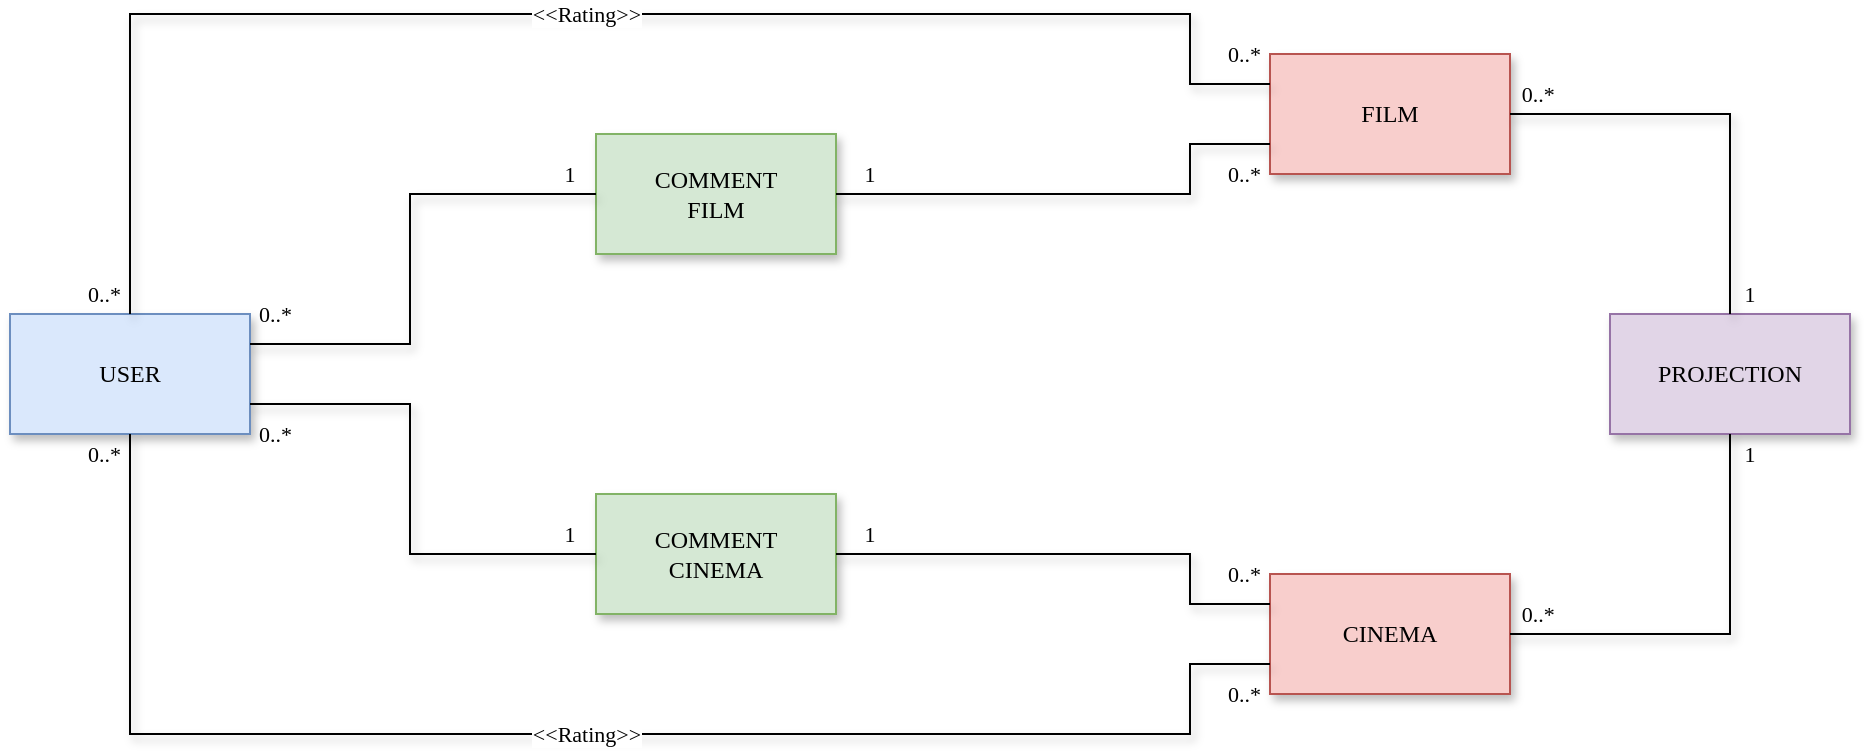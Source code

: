 <mxfile version="12.1.0" type="device" pages="1"><diagram id="608Ov2lQmwU3dZZU8B9C" name="Page-1"><mxGraphModel dx="843" dy="628" grid="1" gridSize="10" guides="1" tooltips="1" connect="1" arrows="1" fold="1" page="0" pageScale="1" pageWidth="827" pageHeight="1169" math="0" shadow="0"><root><mxCell id="0"/><mxCell id="1" parent="0"/><mxCell id="YYY8n4BoUC_cuCKxSQZY-1" value="USER" style="rounded=0;whiteSpace=wrap;html=1;fontFamily=Verdana;shadow=1;fillColor=#dae8fc;strokeColor=#6c8ebf;" parent="1" vertex="1"><mxGeometry y="270" width="120" height="60" as="geometry"/></mxCell><mxCell id="YYY8n4BoUC_cuCKxSQZY-2" value="FILM" style="rounded=0;whiteSpace=wrap;html=1;fontFamily=Verdana;shadow=1;fillColor=#f8cecc;strokeColor=#b85450;" parent="1" vertex="1"><mxGeometry x="630" y="140" width="120" height="60" as="geometry"/></mxCell><mxCell id="YYY8n4BoUC_cuCKxSQZY-3" value="CINEMA" style="rounded=0;whiteSpace=wrap;html=1;fontFamily=Verdana;shadow=1;fillColor=#f8cecc;strokeColor=#b85450;" parent="1" vertex="1"><mxGeometry x="630" y="400" width="120" height="60" as="geometry"/></mxCell><mxCell id="YYY8n4BoUC_cuCKxSQZY-6" value="COMMENT&lt;br&gt;FILM" style="rounded=0;whiteSpace=wrap;html=1;fontFamily=Verdana;shadow=1;fillColor=#d5e8d4;strokeColor=#82b366;" parent="1" vertex="1"><mxGeometry x="293" y="180" width="120" height="60" as="geometry"/></mxCell><mxCell id="YYY8n4BoUC_cuCKxSQZY-7" value="COMMENT&lt;br&gt;CINEMA" style="rounded=0;whiteSpace=wrap;html=1;fontFamily=Verdana;shadow=1;fillColor=#d5e8d4;strokeColor=#82b366;" parent="1" vertex="1"><mxGeometry x="293" y="360" width="120" height="60" as="geometry"/></mxCell><mxCell id="YYY8n4BoUC_cuCKxSQZY-14" value="" style="endArrow=none;html=1;entryX=1;entryY=0.75;entryDx=0;entryDy=0;exitX=0;exitY=0.5;exitDx=0;exitDy=0;fontFamily=Verdana;shadow=1;rounded=0;" parent="1" source="YYY8n4BoUC_cuCKxSQZY-7" target="YYY8n4BoUC_cuCKxSQZY-1" edge="1"><mxGeometry width="50" height="50" relative="1" as="geometry"><mxPoint x="200" y="360" as="sourcePoint"/><mxPoint x="60" y="730" as="targetPoint"/><Array as="points"><mxPoint x="200" y="390"/><mxPoint x="200" y="315"/></Array></mxGeometry></mxCell><mxCell id="YYY8n4BoUC_cuCKxSQZY-15" value="" style="endArrow=none;html=1;entryX=1;entryY=0.25;entryDx=0;entryDy=0;exitX=0;exitY=0.5;exitDx=0;exitDy=0;fontFamily=Verdana;shadow=1;rounded=0;" parent="1" source="YYY8n4BoUC_cuCKxSQZY-6" target="YYY8n4BoUC_cuCKxSQZY-1" edge="1"><mxGeometry width="50" height="50" relative="1" as="geometry"><mxPoint x="200" y="240" as="sourcePoint"/><mxPoint x="60" y="730" as="targetPoint"/><Array as="points"><mxPoint x="200" y="210"/><mxPoint x="200" y="285"/></Array></mxGeometry></mxCell><mxCell id="YYY8n4BoUC_cuCKxSQZY-19" value="&amp;lt;&amp;lt;Rating&amp;gt;&amp;gt;" style="endArrow=none;html=1;entryX=0.75;entryY=0;entryDx=0;entryDy=0;exitX=0;exitY=0.75;exitDx=0;exitDy=0;fontFamily=Verdana;shadow=1;rounded=0;" parent="1" source="YYY8n4BoUC_cuCKxSQZY-3" target="YYY8n4BoUC_cuCKxSQZY-37" edge="1"><mxGeometry width="50" height="50" relative="1" as="geometry"><mxPoint x="30" y="580" as="sourcePoint"/><mxPoint x="240" y="480" as="targetPoint"/><Array as="points"><mxPoint x="590" y="445"/><mxPoint x="590" y="480"/><mxPoint x="60" y="480"/></Array></mxGeometry></mxCell><mxCell id="YYY8n4BoUC_cuCKxSQZY-24" value="" style="endArrow=none;html=1;entryX=1;entryY=0.5;entryDx=0;entryDy=0;exitX=0;exitY=0.25;exitDx=0;exitDy=0;fontFamily=Verdana;shadow=1;rounded=0;" parent="1" source="YYY8n4BoUC_cuCKxSQZY-3" target="YYY8n4BoUC_cuCKxSQZY-7" edge="1"><mxGeometry width="50" height="50" relative="1" as="geometry"><mxPoint x="480" y="400" as="sourcePoint"/><mxPoint x="550" y="390" as="targetPoint"/><Array as="points"><mxPoint x="590" y="415"/><mxPoint x="590" y="390"/></Array></mxGeometry></mxCell><mxCell id="YYY8n4BoUC_cuCKxSQZY-25" value="" style="endArrow=none;html=1;exitX=0;exitY=0.75;exitDx=0;exitDy=0;fontFamily=Verdana;shadow=1;rounded=0;entryX=1;entryY=0.5;entryDx=0;entryDy=0;" parent="1" source="YYY8n4BoUC_cuCKxSQZY-2" target="YYY8n4BoUC_cuCKxSQZY-6" edge="1"><mxGeometry width="50" height="50" relative="1" as="geometry"><mxPoint x="10" y="580" as="sourcePoint"/><mxPoint x="490" y="220" as="targetPoint"/><Array as="points"><mxPoint x="590" y="185"/><mxPoint x="590" y="210"/></Array></mxGeometry></mxCell><mxCell id="YYY8n4BoUC_cuCKxSQZY-27" value="&amp;lt;&amp;lt;Rating&amp;gt;&amp;gt;" style="endArrow=none;html=1;entryX=0.75;entryY=1;entryDx=0;entryDy=0;exitX=0;exitY=0.25;exitDx=0;exitDy=0;fontFamily=Verdana;shadow=1;rounded=0;" parent="1" source="YYY8n4BoUC_cuCKxSQZY-2" target="YYY8n4BoUC_cuCKxSQZY-44" edge="1"><mxGeometry width="50" height="50" relative="1" as="geometry"><mxPoint x="10" y="580" as="sourcePoint"/><mxPoint x="240" y="120" as="targetPoint"/><Array as="points"><mxPoint x="590" y="155"/><mxPoint x="590" y="120"/><mxPoint x="60" y="120"/></Array></mxGeometry></mxCell><mxCell id="YYY8n4BoUC_cuCKxSQZY-28" value="PROJECTION" style="rounded=0;whiteSpace=wrap;html=1;fontFamily=Verdana;shadow=1;fillColor=#e1d5e7;strokeColor=#9673a6;" parent="1" vertex="1"><mxGeometry x="800" y="270" width="120" height="60" as="geometry"/></mxCell><mxCell id="YYY8n4BoUC_cuCKxSQZY-32" value="" style="endArrow=none;html=1;entryX=1;entryY=0.5;entryDx=0;entryDy=0;exitX=0.25;exitY=0;exitDx=0;exitDy=0;fontFamily=Verdana;shadow=1;rounded=0;" parent="1" source="YYY8n4BoUC_cuCKxSQZY-79" target="YYY8n4BoUC_cuCKxSQZY-3" edge="1"><mxGeometry width="50" height="50" relative="1" as="geometry"><mxPoint x="820" y="430" as="sourcePoint"/><mxPoint x="50" y="530" as="targetPoint"/><Array as="points"><mxPoint x="860" y="430"/></Array></mxGeometry></mxCell><mxCell id="YYY8n4BoUC_cuCKxSQZY-35" value="" style="endArrow=none;html=1;entryX=1;entryY=0.5;entryDx=0;entryDy=0;exitX=0.25;exitY=1;exitDx=0;exitDy=0;fontFamily=Verdana;shadow=1;rounded=0;" parent="1" source="YYY8n4BoUC_cuCKxSQZY-74" target="YYY8n4BoUC_cuCKxSQZY-2" edge="1"><mxGeometry width="50" height="50" relative="1" as="geometry"><mxPoint x="820" y="170" as="sourcePoint"/><mxPoint x="760" y="440" as="targetPoint"/><Array as="points"><mxPoint x="860" y="170"/></Array></mxGeometry></mxCell><mxCell id="YYY8n4BoUC_cuCKxSQZY-37" value="0..*&amp;nbsp;&amp;nbsp;" style="text;html=1;strokeColor=none;fillColor=none;align=center;verticalAlign=middle;whiteSpace=wrap;rounded=0;shadow=1;fontFamily=Verdana;fontSize=11;" parent="1" vertex="1"><mxGeometry x="30" y="330" width="40" height="20" as="geometry"/></mxCell><mxCell id="YYY8n4BoUC_cuCKxSQZY-44" value="0..*&amp;nbsp;&amp;nbsp;" style="text;html=1;strokeColor=none;fillColor=none;align=center;verticalAlign=middle;whiteSpace=wrap;rounded=0;shadow=1;fontFamily=Verdana;fontSize=11;" parent="1" vertex="1"><mxGeometry x="30" y="250" width="40" height="20" as="geometry"/></mxCell><mxCell id="YYY8n4BoUC_cuCKxSQZY-47" value="&amp;nbsp; 0..*" style="text;html=1;strokeColor=none;fillColor=none;align=center;verticalAlign=middle;whiteSpace=wrap;rounded=0;shadow=1;fontFamily=Verdana;fontSize=11;" parent="1" vertex="1"><mxGeometry x="110" y="260" width="40" height="20" as="geometry"/></mxCell><mxCell id="YYY8n4BoUC_cuCKxSQZY-48" value="&amp;nbsp; 0..*" style="text;html=1;strokeColor=none;fillColor=none;align=center;verticalAlign=middle;whiteSpace=wrap;rounded=0;shadow=1;fontFamily=Verdana;fontSize=11;" parent="1" vertex="1"><mxGeometry x="110" y="320" width="40" height="20" as="geometry"/></mxCell><mxCell id="YYY8n4BoUC_cuCKxSQZY-52" value="1" style="text;html=1;strokeColor=none;fillColor=none;align=center;verticalAlign=middle;whiteSpace=wrap;rounded=0;shadow=1;fontFamily=Verdana;fontSize=11;" parent="1" vertex="1"><mxGeometry x="260" y="190" width="40" height="20" as="geometry"/></mxCell><mxCell id="YYY8n4BoUC_cuCKxSQZY-56" value="1" style="text;html=1;strokeColor=none;fillColor=none;align=center;verticalAlign=middle;whiteSpace=wrap;rounded=0;shadow=1;fontFamily=Verdana;fontSize=11;" parent="1" vertex="1"><mxGeometry x="260" y="370" width="40" height="20" as="geometry"/></mxCell><mxCell id="YYY8n4BoUC_cuCKxSQZY-58" value="0..*&amp;nbsp;&amp;nbsp;" style="text;html=1;strokeColor=none;fillColor=none;align=center;verticalAlign=middle;whiteSpace=wrap;rounded=0;shadow=1;fontFamily=Verdana;fontSize=11;" parent="1" vertex="1"><mxGeometry x="600" y="390" width="40" height="20" as="geometry"/></mxCell><mxCell id="YYY8n4BoUC_cuCKxSQZY-59" value="0..*&amp;nbsp;&amp;nbsp;" style="text;html=1;strokeColor=none;fillColor=none;align=center;verticalAlign=middle;whiteSpace=wrap;rounded=0;shadow=1;fontFamily=Verdana;fontSize=11;" parent="1" vertex="1"><mxGeometry x="600" y="450" width="40" height="20" as="geometry"/></mxCell><mxCell id="YYY8n4BoUC_cuCKxSQZY-60" value="&amp;nbsp; &amp;nbsp;0..*" style="text;html=1;strokeColor=none;fillColor=none;align=center;verticalAlign=middle;whiteSpace=wrap;rounded=0;shadow=1;fontFamily=Verdana;fontSize=11;" parent="1" vertex="1"><mxGeometry x="740" y="150" width="40" height="20" as="geometry"/></mxCell><mxCell id="YYY8n4BoUC_cuCKxSQZY-61" value="0..*&amp;nbsp;&amp;nbsp;" style="text;html=1;strokeColor=none;fillColor=none;align=center;verticalAlign=middle;whiteSpace=wrap;rounded=0;shadow=1;fontFamily=Verdana;fontSize=11;" parent="1" vertex="1"><mxGeometry x="600" y="130" width="40" height="20" as="geometry"/></mxCell><mxCell id="YYY8n4BoUC_cuCKxSQZY-67" value="1" style="text;html=1;strokeColor=none;fillColor=none;align=center;verticalAlign=middle;whiteSpace=wrap;rounded=0;shadow=1;fontFamily=Verdana;fontSize=11;" parent="1" vertex="1"><mxGeometry x="410" y="190" width="40" height="20" as="geometry"/></mxCell><mxCell id="YYY8n4BoUC_cuCKxSQZY-69" value="1" style="text;html=1;strokeColor=none;fillColor=none;align=center;verticalAlign=middle;whiteSpace=wrap;rounded=0;shadow=1;fontFamily=Verdana;fontSize=11;" parent="1" vertex="1"><mxGeometry x="410" y="370" width="40" height="20" as="geometry"/></mxCell><mxCell id="YYY8n4BoUC_cuCKxSQZY-72" value="0..*&amp;nbsp;&amp;nbsp;" style="text;html=1;strokeColor=none;fillColor=none;align=center;verticalAlign=middle;whiteSpace=wrap;rounded=0;shadow=1;fontFamily=Verdana;fontSize=11;" parent="1" vertex="1"><mxGeometry x="600" y="190" width="40" height="20" as="geometry"/></mxCell><mxCell id="YYY8n4BoUC_cuCKxSQZY-74" value="1" style="text;html=1;strokeColor=none;fillColor=none;align=center;verticalAlign=middle;whiteSpace=wrap;rounded=0;shadow=1;fontFamily=Verdana;fontSize=11;" parent="1" vertex="1"><mxGeometry x="850" y="250" width="40" height="20" as="geometry"/></mxCell><mxCell id="YYY8n4BoUC_cuCKxSQZY-76" value="&amp;nbsp; &amp;nbsp;0..*" style="text;html=1;strokeColor=none;fillColor=none;align=center;verticalAlign=middle;whiteSpace=wrap;rounded=0;shadow=1;fontFamily=Verdana;fontSize=11;" parent="1" vertex="1"><mxGeometry x="740" y="410" width="40" height="20" as="geometry"/></mxCell><mxCell id="YYY8n4BoUC_cuCKxSQZY-79" value="1" style="text;html=1;strokeColor=none;fillColor=none;align=center;verticalAlign=middle;whiteSpace=wrap;rounded=0;shadow=1;fontFamily=Verdana;fontSize=11;" parent="1" vertex="1"><mxGeometry x="850" y="330" width="40" height="20" as="geometry"/></mxCell></root></mxGraphModel></diagram></mxfile>